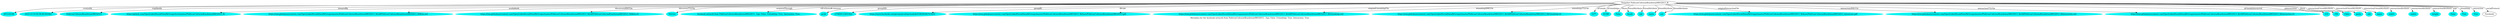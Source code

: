 digraph  {
	graph [label="Metadata for the facebook network from PoliticasCulturasBrasileiras08032013 . Ego: False. Friendship: True. Interaction: True."];
	node [label="\N"];
	0	 [color="#02F3F1",
		label="2013-03-08",
		style=filled];
	"Snapshot PoliticasCulturasBrasileiras08032013_fb" -> 0	 [label=createdAt];
	1	 [color="#02F3F1",
		label="2015-12-10 02:59:44.691863",
		style=filled];
	"Snapshot PoliticasCulturasBrasileiras08032013_fb" -> 1	 [label=triplifiedIn];
	2	 [color="#02F3F1",
		label=PoliticasCulturasBrasileiras08032013,
		style=filled];
	"Snapshot PoliticasCulturasBrasileiras08032013_fb" -> 2	 [label=donatedBy];
	3	 [color="#02F3F1",
		label="https://github.com/OpenLinkedSocialData/fbGroups/tree/master/PoliticasCulturasBrasileiras08032013_fb",
		style=filled];
	"Snapshot PoliticasCulturasBrasileiras08032013_fb" -> 3	 [label=availableAt];
	4	 [color="#02F3F1",
		label="https://raw.githubusercontent.com/OpenLinkedSocialData/fbGroups/master/PoliticasCulturasBrasileiras08032013_fb/rdf/PoliticasCulturasBrasileiras08032013_\
fbMeta.owl",
		style=filled];
	"Snapshot PoliticasCulturasBrasileiras08032013_fb" -> 4	 [label=discorveryRDFFile];
	5	 [color="#02F3F1",
		label="https://raw.githubusercontent.com/OpenLinkedSocialData/fbGroups/master/PoliticasCulturasBrasileiras08032013_fb/rdf/PoliticasCulturasBrasileiras08032013_\
fbMeta.ttl",
		style=filled];
	"Snapshot PoliticasCulturasBrasileiras08032013_fb" -> 5	 [label=discoveryTTLFile];
	6	 [color="#02F3F1",
		label=Netvizz,
		style=filled];
	"Snapshot PoliticasCulturasBrasileiras08032013_fb" -> 6	 [label=acquiredThrough];
	7	 [color="#02F3F1",
		label="facebook network from PoliticasCulturasBrasileiras08032013 . Ego: False. Friendship: True. Interaction: True.",
		style=filled];
	"Snapshot PoliticasCulturasBrasileiras08032013_fb" -> 7	 [label="rdf-schema#comment"];
	8	 [color="#02F3F1",
		label=pcult,
		style=filled];
	"Snapshot PoliticasCulturasBrasileiras08032013_fb" -> 8	 [label=groupSID];
	9	 [color="#02F3F1",
		label=273920112651402,
		style=filled];
	"Snapshot PoliticasCulturasBrasileiras08032013_fb" -> 9	 [label=groupID];
	10	 [color="#02F3F1",
		label="https://www.facebook.com/groups/pcult/permalink/519626544747423/",
		style=filled];
	"Snapshot PoliticasCulturasBrasileiras08032013_fb" -> 10	 [label=fbLink];
	11	 [color="#02F3F1",
		label="https://raw.githubusercontent.com/OpenLinkedSocialData/fbGroups/master/PoliticasCulturasBrasileiras08032013_fb/base/PoliticasCulturasBrasileiras08032013.gdf",
		style=filled];
	"Snapshot PoliticasCulturasBrasileiras08032013_fb" -> 11	 [label=originalFriendshipFile];
	12	 [color="#02F3F1",
		label="https://raw.githubusercontent.com/OpenLinkedSocialData/fbGroups/master/PoliticasCulturasBrasileiras08032013_fb/rdf/PoliticasCulturasBrasileiras08032013_\
fbFriendship.owl",
		style=filled];
	"Snapshot PoliticasCulturasBrasileiras08032013_fb" -> 12	 [label=friendshipXMLFile];
	13	 [color="#02F3F1",
		label="https://raw.githubusercontent.com/OpenLinkedSocialData/fbGroups/master/PoliticasCulturasBrasileiras08032013_fb/rdf/PoliticasCulturasBrasileiras08032013_\
fbFriendship.ttl",
		style=filled];
	"Snapshot PoliticasCulturasBrasileiras08032013_fb" -> 13	 [label=friendshipTTLFile];
	14	 [color="#02F3F1",
		label=1277,
		style=filled];
	"Snapshot PoliticasCulturasBrasileiras08032013_fb" -> 14	 [label=nFriends];
	15	 [color="#02F3F1",
		label=41540,
		style=filled];
	"Snapshot PoliticasCulturasBrasileiras08032013_fb" -> 15	 [label=nFriendships];
	16	 [color="#02F3F1",
		label=False,
		style=filled];
	"Snapshot PoliticasCulturasBrasileiras08032013_fb" -> 16	 [label=fAnon];
	17	 [color="#02F3F1",
		label=locale,
		style=filled];
	"Snapshot PoliticasCulturasBrasileiras08032013_fb" -> 17	 [label=friendAttribute];
	18	 [color="#02F3F1",
		label=uid,
		style=filled];
	"Snapshot PoliticasCulturasBrasileiras08032013_fb" -> 18	 [label=friendAttribute];
	19	 [color="#02F3F1",
		label=name,
		style=filled];
	"Snapshot PoliticasCulturasBrasileiras08032013_fb" -> 19	 [label=friendAttribute];
	20	 [color="#02F3F1",
		label=sex,
		style=filled];
	"Snapshot PoliticasCulturasBrasileiras08032013_fb" -> 20	 [label=friendAttribute];
	21	 [color="#02F3F1",
		label="https://raw.githubusercontent.com/OpenLinkedSocialData/fbGroups/master/PoliticasCulturasBrasileiras08032013_fb/base/PoliticasCulturasBrasileiras08032013_\
interacoes.gdf",
		style=filled];
	"Snapshot PoliticasCulturasBrasileiras08032013_fb" -> 21	 [label=originalInteractionFile];
	22	 [color="#02F3F1",
		label="https://raw.githubusercontent.com/OpenLinkedSocialData/fbGroups/master/PoliticasCulturasBrasileiras08032013_fb/rdf/PoliticasCulturasBrasileiras08032013_\
fbInteraction.owl",
		style=filled];
	"Snapshot PoliticasCulturasBrasileiras08032013_fb" -> 22	 [label=interactionXMLFile];
	23	 [color="#02F3F1",
		label="https://raw.githubusercontent.com/OpenLinkedSocialData/fbGroups/master/PoliticasCulturasBrasileiras08032013_fb/rdf/PoliticasCulturasBrasileiras08032013_\
fbInteraction.ttl",
		style=filled];
	"Snapshot PoliticasCulturasBrasileiras08032013_fb" -> 23	 [label=interactionTTLFile];
	24	 [color="#02F3F1",
		label=133,
		style=filled];
	"Snapshot PoliticasCulturasBrasileiras08032013_fb" -> 24	 [label=nFriendsInteracted];
	25	 [color="#02F3F1",
		label=150,
		style=filled];
	"Snapshot PoliticasCulturasBrasileiras08032013_fb" -> 25	 [label=nInteractions];
	26	 [color="#02F3F1",
		label=False,
		style=filled];
	"Snapshot PoliticasCulturasBrasileiras08032013_fb" -> 26	 [label=iAnon];
	27	 [color="#02F3F1",
		label=posts,
		style=filled];
	"Snapshot PoliticasCulturasBrasileiras08032013_fb" -> 27	 [label=interactionFriendAttribute];
	28	 [color="#02F3F1",
		label=uid,
		style=filled];
	"Snapshot PoliticasCulturasBrasileiras08032013_fb" -> 28	 [label=interactionFriendAttribute];
	29	 [color="#02F3F1",
		label=name,
		style=filled];
	"Snapshot PoliticasCulturasBrasileiras08032013_fb" -> 29	 [label=interactionFriendAttribute];
	30	 [color="#02F3F1",
		label=node1,
		style=filled];
	"Snapshot PoliticasCulturasBrasileiras08032013_fb" -> 30	 [label=interactionAttribute];
	31	 [color="#02F3F1",
		label=node2,
		style=filled];
	"Snapshot PoliticasCulturasBrasileiras08032013_fb" -> 31	 [label=interactionAttribute];
	32	 [color="#02F3F1",
		label=weight,
		style=filled];
	"Snapshot PoliticasCulturasBrasileiras08032013_fb" -> 32	 [label=interactionAttribute];
	33	 [color="#02F3F1",
		label=False,
		style=filled];
	"Snapshot PoliticasCulturasBrasileiras08032013_fb" -> 33	 [label=ego];
	34	 [color="#02F3F1",
		label=True,
		style=filled];
	"Snapshot PoliticasCulturasBrasileiras08032013_fb" -> 34	 [label=friendship];
	35	 [color="#02F3F1",
		label=True,
		style=filled];
	"Snapshot PoliticasCulturasBrasileiras08032013_fb" -> 35	 [label=interaction];
	"Snapshot PoliticasCulturasBrasileiras08032013_fb" -> Facebook	 [label=socialProtocol];
}

